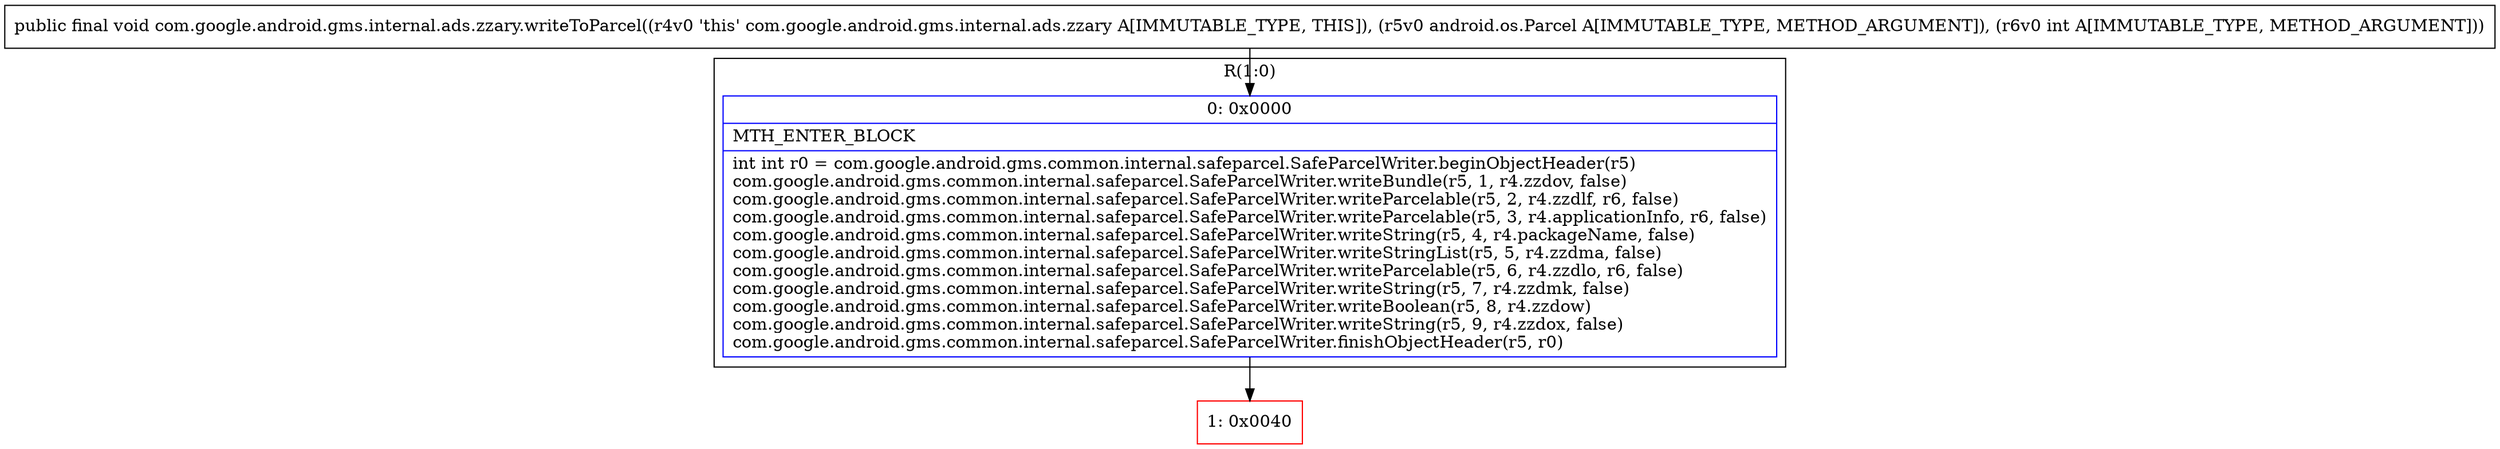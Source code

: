 digraph "CFG forcom.google.android.gms.internal.ads.zzary.writeToParcel(Landroid\/os\/Parcel;I)V" {
subgraph cluster_Region_2063296325 {
label = "R(1:0)";
node [shape=record,color=blue];
Node_0 [shape=record,label="{0\:\ 0x0000|MTH_ENTER_BLOCK\l|int int r0 = com.google.android.gms.common.internal.safeparcel.SafeParcelWriter.beginObjectHeader(r5)\lcom.google.android.gms.common.internal.safeparcel.SafeParcelWriter.writeBundle(r5, 1, r4.zzdov, false)\lcom.google.android.gms.common.internal.safeparcel.SafeParcelWriter.writeParcelable(r5, 2, r4.zzdlf, r6, false)\lcom.google.android.gms.common.internal.safeparcel.SafeParcelWriter.writeParcelable(r5, 3, r4.applicationInfo, r6, false)\lcom.google.android.gms.common.internal.safeparcel.SafeParcelWriter.writeString(r5, 4, r4.packageName, false)\lcom.google.android.gms.common.internal.safeparcel.SafeParcelWriter.writeStringList(r5, 5, r4.zzdma, false)\lcom.google.android.gms.common.internal.safeparcel.SafeParcelWriter.writeParcelable(r5, 6, r4.zzdlo, r6, false)\lcom.google.android.gms.common.internal.safeparcel.SafeParcelWriter.writeString(r5, 7, r4.zzdmk, false)\lcom.google.android.gms.common.internal.safeparcel.SafeParcelWriter.writeBoolean(r5, 8, r4.zzdow)\lcom.google.android.gms.common.internal.safeparcel.SafeParcelWriter.writeString(r5, 9, r4.zzdox, false)\lcom.google.android.gms.common.internal.safeparcel.SafeParcelWriter.finishObjectHeader(r5, r0)\l}"];
}
Node_1 [shape=record,color=red,label="{1\:\ 0x0040}"];
MethodNode[shape=record,label="{public final void com.google.android.gms.internal.ads.zzary.writeToParcel((r4v0 'this' com.google.android.gms.internal.ads.zzary A[IMMUTABLE_TYPE, THIS]), (r5v0 android.os.Parcel A[IMMUTABLE_TYPE, METHOD_ARGUMENT]), (r6v0 int A[IMMUTABLE_TYPE, METHOD_ARGUMENT])) }"];
MethodNode -> Node_0;
Node_0 -> Node_1;
}

